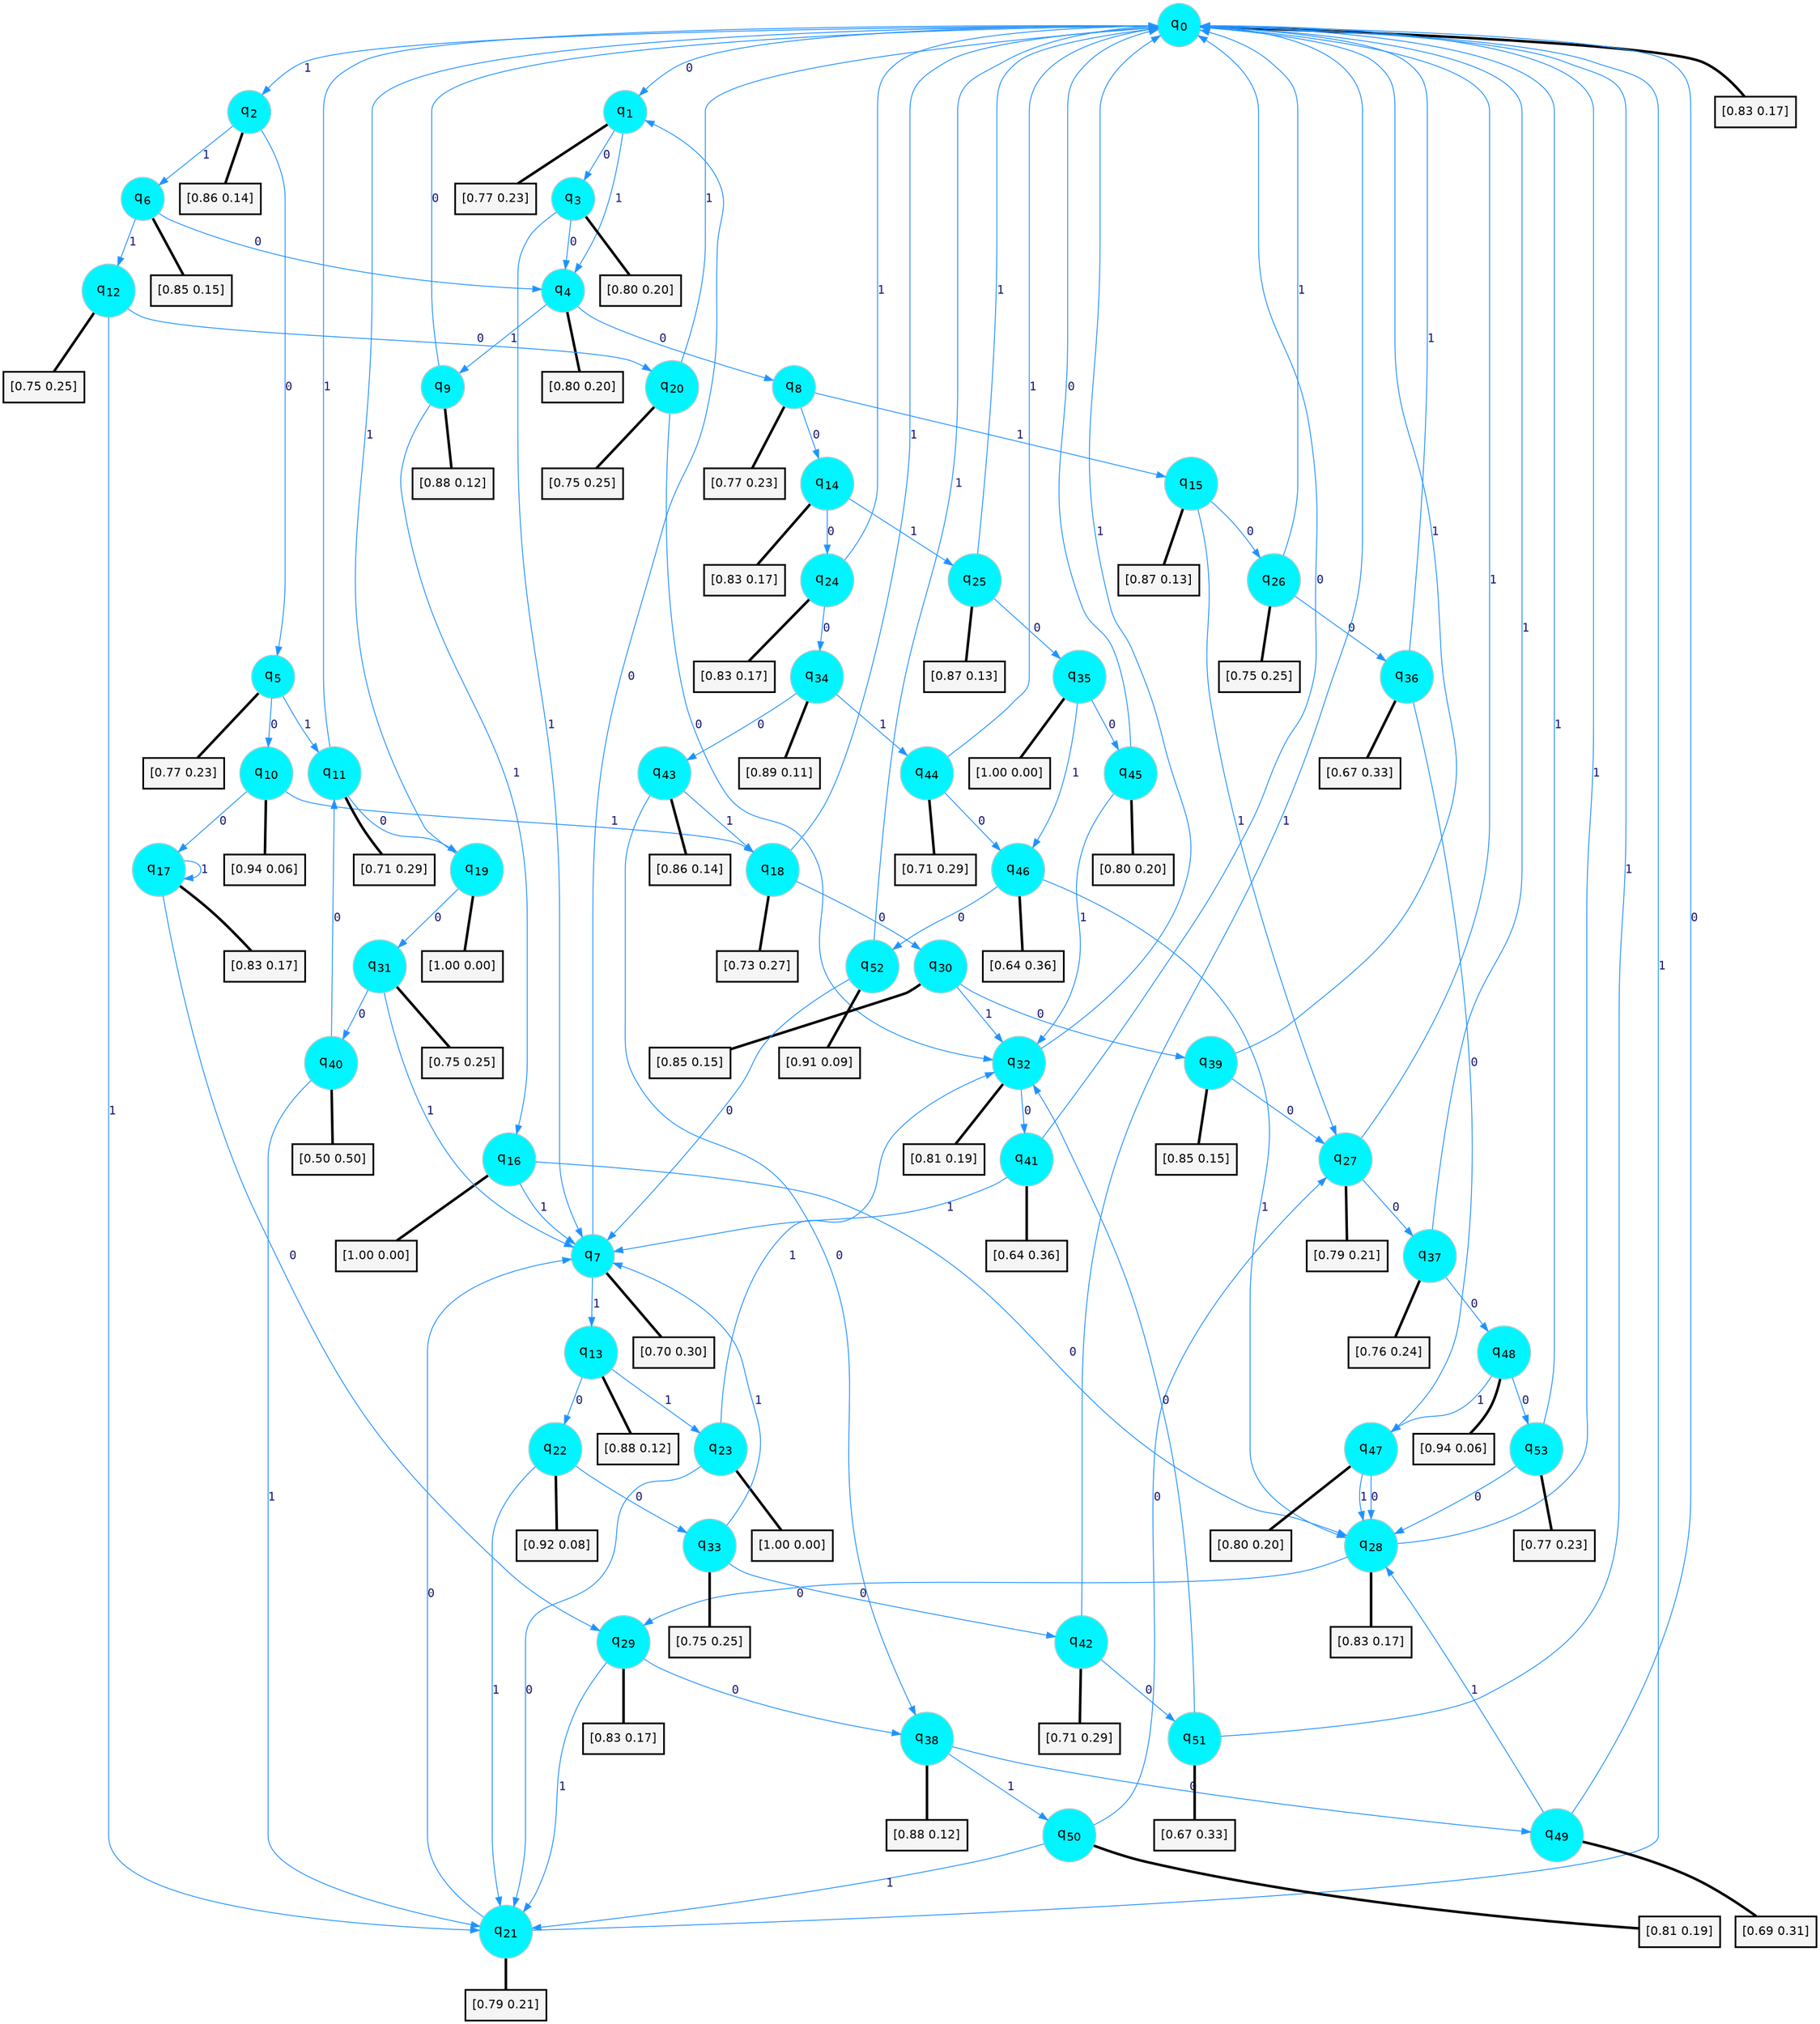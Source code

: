 digraph G {
graph [
bgcolor=transparent, dpi=300, rankdir=TD, size="40,25"];
node [
color=gray, fillcolor=turquoise1, fontcolor=black, fontname=Helvetica, fontsize=16, fontweight=bold, shape=circle, style=filled];
edge [
arrowsize=1, color=dodgerblue1, fontcolor=midnightblue, fontname=courier, fontweight=bold, penwidth=1, style=solid, weight=20];
0[label=<q<SUB>0</SUB>>];
1[label=<q<SUB>1</SUB>>];
2[label=<q<SUB>2</SUB>>];
3[label=<q<SUB>3</SUB>>];
4[label=<q<SUB>4</SUB>>];
5[label=<q<SUB>5</SUB>>];
6[label=<q<SUB>6</SUB>>];
7[label=<q<SUB>7</SUB>>];
8[label=<q<SUB>8</SUB>>];
9[label=<q<SUB>9</SUB>>];
10[label=<q<SUB>10</SUB>>];
11[label=<q<SUB>11</SUB>>];
12[label=<q<SUB>12</SUB>>];
13[label=<q<SUB>13</SUB>>];
14[label=<q<SUB>14</SUB>>];
15[label=<q<SUB>15</SUB>>];
16[label=<q<SUB>16</SUB>>];
17[label=<q<SUB>17</SUB>>];
18[label=<q<SUB>18</SUB>>];
19[label=<q<SUB>19</SUB>>];
20[label=<q<SUB>20</SUB>>];
21[label=<q<SUB>21</SUB>>];
22[label=<q<SUB>22</SUB>>];
23[label=<q<SUB>23</SUB>>];
24[label=<q<SUB>24</SUB>>];
25[label=<q<SUB>25</SUB>>];
26[label=<q<SUB>26</SUB>>];
27[label=<q<SUB>27</SUB>>];
28[label=<q<SUB>28</SUB>>];
29[label=<q<SUB>29</SUB>>];
30[label=<q<SUB>30</SUB>>];
31[label=<q<SUB>31</SUB>>];
32[label=<q<SUB>32</SUB>>];
33[label=<q<SUB>33</SUB>>];
34[label=<q<SUB>34</SUB>>];
35[label=<q<SUB>35</SUB>>];
36[label=<q<SUB>36</SUB>>];
37[label=<q<SUB>37</SUB>>];
38[label=<q<SUB>38</SUB>>];
39[label=<q<SUB>39</SUB>>];
40[label=<q<SUB>40</SUB>>];
41[label=<q<SUB>41</SUB>>];
42[label=<q<SUB>42</SUB>>];
43[label=<q<SUB>43</SUB>>];
44[label=<q<SUB>44</SUB>>];
45[label=<q<SUB>45</SUB>>];
46[label=<q<SUB>46</SUB>>];
47[label=<q<SUB>47</SUB>>];
48[label=<q<SUB>48</SUB>>];
49[label=<q<SUB>49</SUB>>];
50[label=<q<SUB>50</SUB>>];
51[label=<q<SUB>51</SUB>>];
52[label=<q<SUB>52</SUB>>];
53[label=<q<SUB>53</SUB>>];
54[label="[0.83 0.17]", shape=box,fontcolor=black, fontname=Helvetica, fontsize=14, penwidth=2, fillcolor=whitesmoke,color=black];
55[label="[0.77 0.23]", shape=box,fontcolor=black, fontname=Helvetica, fontsize=14, penwidth=2, fillcolor=whitesmoke,color=black];
56[label="[0.86 0.14]", shape=box,fontcolor=black, fontname=Helvetica, fontsize=14, penwidth=2, fillcolor=whitesmoke,color=black];
57[label="[0.80 0.20]", shape=box,fontcolor=black, fontname=Helvetica, fontsize=14, penwidth=2, fillcolor=whitesmoke,color=black];
58[label="[0.80 0.20]", shape=box,fontcolor=black, fontname=Helvetica, fontsize=14, penwidth=2, fillcolor=whitesmoke,color=black];
59[label="[0.77 0.23]", shape=box,fontcolor=black, fontname=Helvetica, fontsize=14, penwidth=2, fillcolor=whitesmoke,color=black];
60[label="[0.85 0.15]", shape=box,fontcolor=black, fontname=Helvetica, fontsize=14, penwidth=2, fillcolor=whitesmoke,color=black];
61[label="[0.70 0.30]", shape=box,fontcolor=black, fontname=Helvetica, fontsize=14, penwidth=2, fillcolor=whitesmoke,color=black];
62[label="[0.77 0.23]", shape=box,fontcolor=black, fontname=Helvetica, fontsize=14, penwidth=2, fillcolor=whitesmoke,color=black];
63[label="[0.88 0.12]", shape=box,fontcolor=black, fontname=Helvetica, fontsize=14, penwidth=2, fillcolor=whitesmoke,color=black];
64[label="[0.94 0.06]", shape=box,fontcolor=black, fontname=Helvetica, fontsize=14, penwidth=2, fillcolor=whitesmoke,color=black];
65[label="[0.71 0.29]", shape=box,fontcolor=black, fontname=Helvetica, fontsize=14, penwidth=2, fillcolor=whitesmoke,color=black];
66[label="[0.75 0.25]", shape=box,fontcolor=black, fontname=Helvetica, fontsize=14, penwidth=2, fillcolor=whitesmoke,color=black];
67[label="[0.88 0.12]", shape=box,fontcolor=black, fontname=Helvetica, fontsize=14, penwidth=2, fillcolor=whitesmoke,color=black];
68[label="[0.83 0.17]", shape=box,fontcolor=black, fontname=Helvetica, fontsize=14, penwidth=2, fillcolor=whitesmoke,color=black];
69[label="[0.87 0.13]", shape=box,fontcolor=black, fontname=Helvetica, fontsize=14, penwidth=2, fillcolor=whitesmoke,color=black];
70[label="[1.00 0.00]", shape=box,fontcolor=black, fontname=Helvetica, fontsize=14, penwidth=2, fillcolor=whitesmoke,color=black];
71[label="[0.83 0.17]", shape=box,fontcolor=black, fontname=Helvetica, fontsize=14, penwidth=2, fillcolor=whitesmoke,color=black];
72[label="[0.73 0.27]", shape=box,fontcolor=black, fontname=Helvetica, fontsize=14, penwidth=2, fillcolor=whitesmoke,color=black];
73[label="[1.00 0.00]", shape=box,fontcolor=black, fontname=Helvetica, fontsize=14, penwidth=2, fillcolor=whitesmoke,color=black];
74[label="[0.75 0.25]", shape=box,fontcolor=black, fontname=Helvetica, fontsize=14, penwidth=2, fillcolor=whitesmoke,color=black];
75[label="[0.79 0.21]", shape=box,fontcolor=black, fontname=Helvetica, fontsize=14, penwidth=2, fillcolor=whitesmoke,color=black];
76[label="[0.92 0.08]", shape=box,fontcolor=black, fontname=Helvetica, fontsize=14, penwidth=2, fillcolor=whitesmoke,color=black];
77[label="[1.00 0.00]", shape=box,fontcolor=black, fontname=Helvetica, fontsize=14, penwidth=2, fillcolor=whitesmoke,color=black];
78[label="[0.83 0.17]", shape=box,fontcolor=black, fontname=Helvetica, fontsize=14, penwidth=2, fillcolor=whitesmoke,color=black];
79[label="[0.87 0.13]", shape=box,fontcolor=black, fontname=Helvetica, fontsize=14, penwidth=2, fillcolor=whitesmoke,color=black];
80[label="[0.75 0.25]", shape=box,fontcolor=black, fontname=Helvetica, fontsize=14, penwidth=2, fillcolor=whitesmoke,color=black];
81[label="[0.79 0.21]", shape=box,fontcolor=black, fontname=Helvetica, fontsize=14, penwidth=2, fillcolor=whitesmoke,color=black];
82[label="[0.83 0.17]", shape=box,fontcolor=black, fontname=Helvetica, fontsize=14, penwidth=2, fillcolor=whitesmoke,color=black];
83[label="[0.83 0.17]", shape=box,fontcolor=black, fontname=Helvetica, fontsize=14, penwidth=2, fillcolor=whitesmoke,color=black];
84[label="[0.85 0.15]", shape=box,fontcolor=black, fontname=Helvetica, fontsize=14, penwidth=2, fillcolor=whitesmoke,color=black];
85[label="[0.75 0.25]", shape=box,fontcolor=black, fontname=Helvetica, fontsize=14, penwidth=2, fillcolor=whitesmoke,color=black];
86[label="[0.81 0.19]", shape=box,fontcolor=black, fontname=Helvetica, fontsize=14, penwidth=2, fillcolor=whitesmoke,color=black];
87[label="[0.75 0.25]", shape=box,fontcolor=black, fontname=Helvetica, fontsize=14, penwidth=2, fillcolor=whitesmoke,color=black];
88[label="[0.89 0.11]", shape=box,fontcolor=black, fontname=Helvetica, fontsize=14, penwidth=2, fillcolor=whitesmoke,color=black];
89[label="[1.00 0.00]", shape=box,fontcolor=black, fontname=Helvetica, fontsize=14, penwidth=2, fillcolor=whitesmoke,color=black];
90[label="[0.67 0.33]", shape=box,fontcolor=black, fontname=Helvetica, fontsize=14, penwidth=2, fillcolor=whitesmoke,color=black];
91[label="[0.76 0.24]", shape=box,fontcolor=black, fontname=Helvetica, fontsize=14, penwidth=2, fillcolor=whitesmoke,color=black];
92[label="[0.88 0.12]", shape=box,fontcolor=black, fontname=Helvetica, fontsize=14, penwidth=2, fillcolor=whitesmoke,color=black];
93[label="[0.85 0.15]", shape=box,fontcolor=black, fontname=Helvetica, fontsize=14, penwidth=2, fillcolor=whitesmoke,color=black];
94[label="[0.50 0.50]", shape=box,fontcolor=black, fontname=Helvetica, fontsize=14, penwidth=2, fillcolor=whitesmoke,color=black];
95[label="[0.64 0.36]", shape=box,fontcolor=black, fontname=Helvetica, fontsize=14, penwidth=2, fillcolor=whitesmoke,color=black];
96[label="[0.71 0.29]", shape=box,fontcolor=black, fontname=Helvetica, fontsize=14, penwidth=2, fillcolor=whitesmoke,color=black];
97[label="[0.86 0.14]", shape=box,fontcolor=black, fontname=Helvetica, fontsize=14, penwidth=2, fillcolor=whitesmoke,color=black];
98[label="[0.71 0.29]", shape=box,fontcolor=black, fontname=Helvetica, fontsize=14, penwidth=2, fillcolor=whitesmoke,color=black];
99[label="[0.80 0.20]", shape=box,fontcolor=black, fontname=Helvetica, fontsize=14, penwidth=2, fillcolor=whitesmoke,color=black];
100[label="[0.64 0.36]", shape=box,fontcolor=black, fontname=Helvetica, fontsize=14, penwidth=2, fillcolor=whitesmoke,color=black];
101[label="[0.80 0.20]", shape=box,fontcolor=black, fontname=Helvetica, fontsize=14, penwidth=2, fillcolor=whitesmoke,color=black];
102[label="[0.94 0.06]", shape=box,fontcolor=black, fontname=Helvetica, fontsize=14, penwidth=2, fillcolor=whitesmoke,color=black];
103[label="[0.69 0.31]", shape=box,fontcolor=black, fontname=Helvetica, fontsize=14, penwidth=2, fillcolor=whitesmoke,color=black];
104[label="[0.81 0.19]", shape=box,fontcolor=black, fontname=Helvetica, fontsize=14, penwidth=2, fillcolor=whitesmoke,color=black];
105[label="[0.67 0.33]", shape=box,fontcolor=black, fontname=Helvetica, fontsize=14, penwidth=2, fillcolor=whitesmoke,color=black];
106[label="[0.91 0.09]", shape=box,fontcolor=black, fontname=Helvetica, fontsize=14, penwidth=2, fillcolor=whitesmoke,color=black];
107[label="[0.77 0.23]", shape=box,fontcolor=black, fontname=Helvetica, fontsize=14, penwidth=2, fillcolor=whitesmoke,color=black];
0->1 [label=0];
0->2 [label=1];
0->54 [arrowhead=none, penwidth=3,color=black];
1->3 [label=0];
1->4 [label=1];
1->55 [arrowhead=none, penwidth=3,color=black];
2->5 [label=0];
2->6 [label=1];
2->56 [arrowhead=none, penwidth=3,color=black];
3->4 [label=0];
3->7 [label=1];
3->57 [arrowhead=none, penwidth=3,color=black];
4->8 [label=0];
4->9 [label=1];
4->58 [arrowhead=none, penwidth=3,color=black];
5->10 [label=0];
5->11 [label=1];
5->59 [arrowhead=none, penwidth=3,color=black];
6->4 [label=0];
6->12 [label=1];
6->60 [arrowhead=none, penwidth=3,color=black];
7->1 [label=0];
7->13 [label=1];
7->61 [arrowhead=none, penwidth=3,color=black];
8->14 [label=0];
8->15 [label=1];
8->62 [arrowhead=none, penwidth=3,color=black];
9->0 [label=0];
9->16 [label=1];
9->63 [arrowhead=none, penwidth=3,color=black];
10->17 [label=0];
10->18 [label=1];
10->64 [arrowhead=none, penwidth=3,color=black];
11->19 [label=0];
11->0 [label=1];
11->65 [arrowhead=none, penwidth=3,color=black];
12->20 [label=0];
12->21 [label=1];
12->66 [arrowhead=none, penwidth=3,color=black];
13->22 [label=0];
13->23 [label=1];
13->67 [arrowhead=none, penwidth=3,color=black];
14->24 [label=0];
14->25 [label=1];
14->68 [arrowhead=none, penwidth=3,color=black];
15->26 [label=0];
15->27 [label=1];
15->69 [arrowhead=none, penwidth=3,color=black];
16->28 [label=0];
16->7 [label=1];
16->70 [arrowhead=none, penwidth=3,color=black];
17->29 [label=0];
17->17 [label=1];
17->71 [arrowhead=none, penwidth=3,color=black];
18->30 [label=0];
18->0 [label=1];
18->72 [arrowhead=none, penwidth=3,color=black];
19->31 [label=0];
19->0 [label=1];
19->73 [arrowhead=none, penwidth=3,color=black];
20->32 [label=0];
20->0 [label=1];
20->74 [arrowhead=none, penwidth=3,color=black];
21->7 [label=0];
21->0 [label=1];
21->75 [arrowhead=none, penwidth=3,color=black];
22->33 [label=0];
22->21 [label=1];
22->76 [arrowhead=none, penwidth=3,color=black];
23->21 [label=0];
23->32 [label=1];
23->77 [arrowhead=none, penwidth=3,color=black];
24->34 [label=0];
24->0 [label=1];
24->78 [arrowhead=none, penwidth=3,color=black];
25->35 [label=0];
25->0 [label=1];
25->79 [arrowhead=none, penwidth=3,color=black];
26->36 [label=0];
26->0 [label=1];
26->80 [arrowhead=none, penwidth=3,color=black];
27->37 [label=0];
27->0 [label=1];
27->81 [arrowhead=none, penwidth=3,color=black];
28->29 [label=0];
28->0 [label=1];
28->82 [arrowhead=none, penwidth=3,color=black];
29->38 [label=0];
29->21 [label=1];
29->83 [arrowhead=none, penwidth=3,color=black];
30->39 [label=0];
30->32 [label=1];
30->84 [arrowhead=none, penwidth=3,color=black];
31->40 [label=0];
31->7 [label=1];
31->85 [arrowhead=none, penwidth=3,color=black];
32->41 [label=0];
32->0 [label=1];
32->86 [arrowhead=none, penwidth=3,color=black];
33->42 [label=0];
33->7 [label=1];
33->87 [arrowhead=none, penwidth=3,color=black];
34->43 [label=0];
34->44 [label=1];
34->88 [arrowhead=none, penwidth=3,color=black];
35->45 [label=0];
35->46 [label=1];
35->89 [arrowhead=none, penwidth=3,color=black];
36->47 [label=0];
36->0 [label=1];
36->90 [arrowhead=none, penwidth=3,color=black];
37->48 [label=0];
37->0 [label=1];
37->91 [arrowhead=none, penwidth=3,color=black];
38->49 [label=0];
38->50 [label=1];
38->92 [arrowhead=none, penwidth=3,color=black];
39->27 [label=0];
39->0 [label=1];
39->93 [arrowhead=none, penwidth=3,color=black];
40->11 [label=0];
40->21 [label=1];
40->94 [arrowhead=none, penwidth=3,color=black];
41->0 [label=0];
41->7 [label=1];
41->95 [arrowhead=none, penwidth=3,color=black];
42->51 [label=0];
42->0 [label=1];
42->96 [arrowhead=none, penwidth=3,color=black];
43->38 [label=0];
43->18 [label=1];
43->97 [arrowhead=none, penwidth=3,color=black];
44->46 [label=0];
44->0 [label=1];
44->98 [arrowhead=none, penwidth=3,color=black];
45->0 [label=0];
45->32 [label=1];
45->99 [arrowhead=none, penwidth=3,color=black];
46->52 [label=0];
46->28 [label=1];
46->100 [arrowhead=none, penwidth=3,color=black];
47->28 [label=0];
47->28 [label=1];
47->101 [arrowhead=none, penwidth=3,color=black];
48->53 [label=0];
48->47 [label=1];
48->102 [arrowhead=none, penwidth=3,color=black];
49->0 [label=0];
49->28 [label=1];
49->103 [arrowhead=none, penwidth=3,color=black];
50->27 [label=0];
50->21 [label=1];
50->104 [arrowhead=none, penwidth=3,color=black];
51->32 [label=0];
51->0 [label=1];
51->105 [arrowhead=none, penwidth=3,color=black];
52->7 [label=0];
52->0 [label=1];
52->106 [arrowhead=none, penwidth=3,color=black];
53->28 [label=0];
53->0 [label=1];
53->107 [arrowhead=none, penwidth=3,color=black];
}
